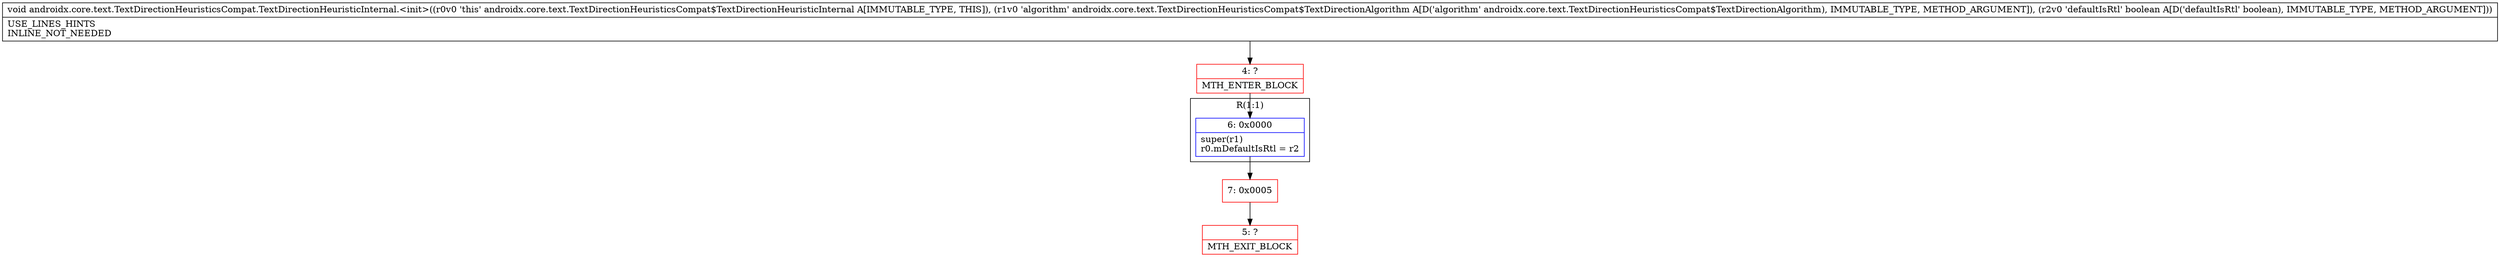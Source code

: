 digraph "CFG forandroidx.core.text.TextDirectionHeuristicsCompat.TextDirectionHeuristicInternal.\<init\>(Landroidx\/core\/text\/TextDirectionHeuristicsCompat$TextDirectionAlgorithm;Z)V" {
subgraph cluster_Region_6654586 {
label = "R(1:1)";
node [shape=record,color=blue];
Node_6 [shape=record,label="{6\:\ 0x0000|super(r1)\lr0.mDefaultIsRtl = r2\l}"];
}
Node_4 [shape=record,color=red,label="{4\:\ ?|MTH_ENTER_BLOCK\l}"];
Node_7 [shape=record,color=red,label="{7\:\ 0x0005}"];
Node_5 [shape=record,color=red,label="{5\:\ ?|MTH_EXIT_BLOCK\l}"];
MethodNode[shape=record,label="{void androidx.core.text.TextDirectionHeuristicsCompat.TextDirectionHeuristicInternal.\<init\>((r0v0 'this' androidx.core.text.TextDirectionHeuristicsCompat$TextDirectionHeuristicInternal A[IMMUTABLE_TYPE, THIS]), (r1v0 'algorithm' androidx.core.text.TextDirectionHeuristicsCompat$TextDirectionAlgorithm A[D('algorithm' androidx.core.text.TextDirectionHeuristicsCompat$TextDirectionAlgorithm), IMMUTABLE_TYPE, METHOD_ARGUMENT]), (r2v0 'defaultIsRtl' boolean A[D('defaultIsRtl' boolean), IMMUTABLE_TYPE, METHOD_ARGUMENT]))  | USE_LINES_HINTS\lINLINE_NOT_NEEDED\l}"];
MethodNode -> Node_4;Node_6 -> Node_7;
Node_4 -> Node_6;
Node_7 -> Node_5;
}

